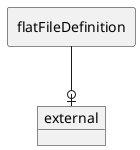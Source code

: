 @startuml
allowmixing
skinparam linetype ortho

rectangle "flatFileDefinition" as p1
object "external" as e
p1 --o| e
@enduml